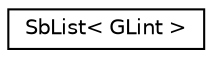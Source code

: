 digraph "Graphical Class Hierarchy"
{
 // LATEX_PDF_SIZE
  edge [fontname="Helvetica",fontsize="10",labelfontname="Helvetica",labelfontsize="10"];
  node [fontname="Helvetica",fontsize="10",shape=record];
  rankdir="LR";
  Node0 [label="SbList\< GLint \>",height=0.2,width=0.4,color="black", fillcolor="white", style="filled",URL="$classSbList.html",tooltip=" "];
}
